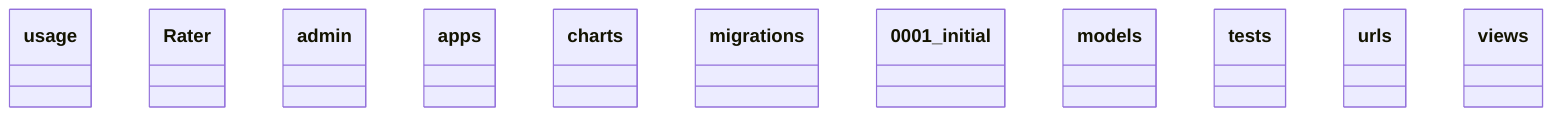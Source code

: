 classDiagram
  class usage {
  }
  class Rater {
  }
  class admin {
  }
  class apps {
  }
  class charts {
  }
  class migrations {
  }
  class 0001_initial {
  }
  class models {
  }
  class tests {
  }
  class urls {
  }
  class views {
  }